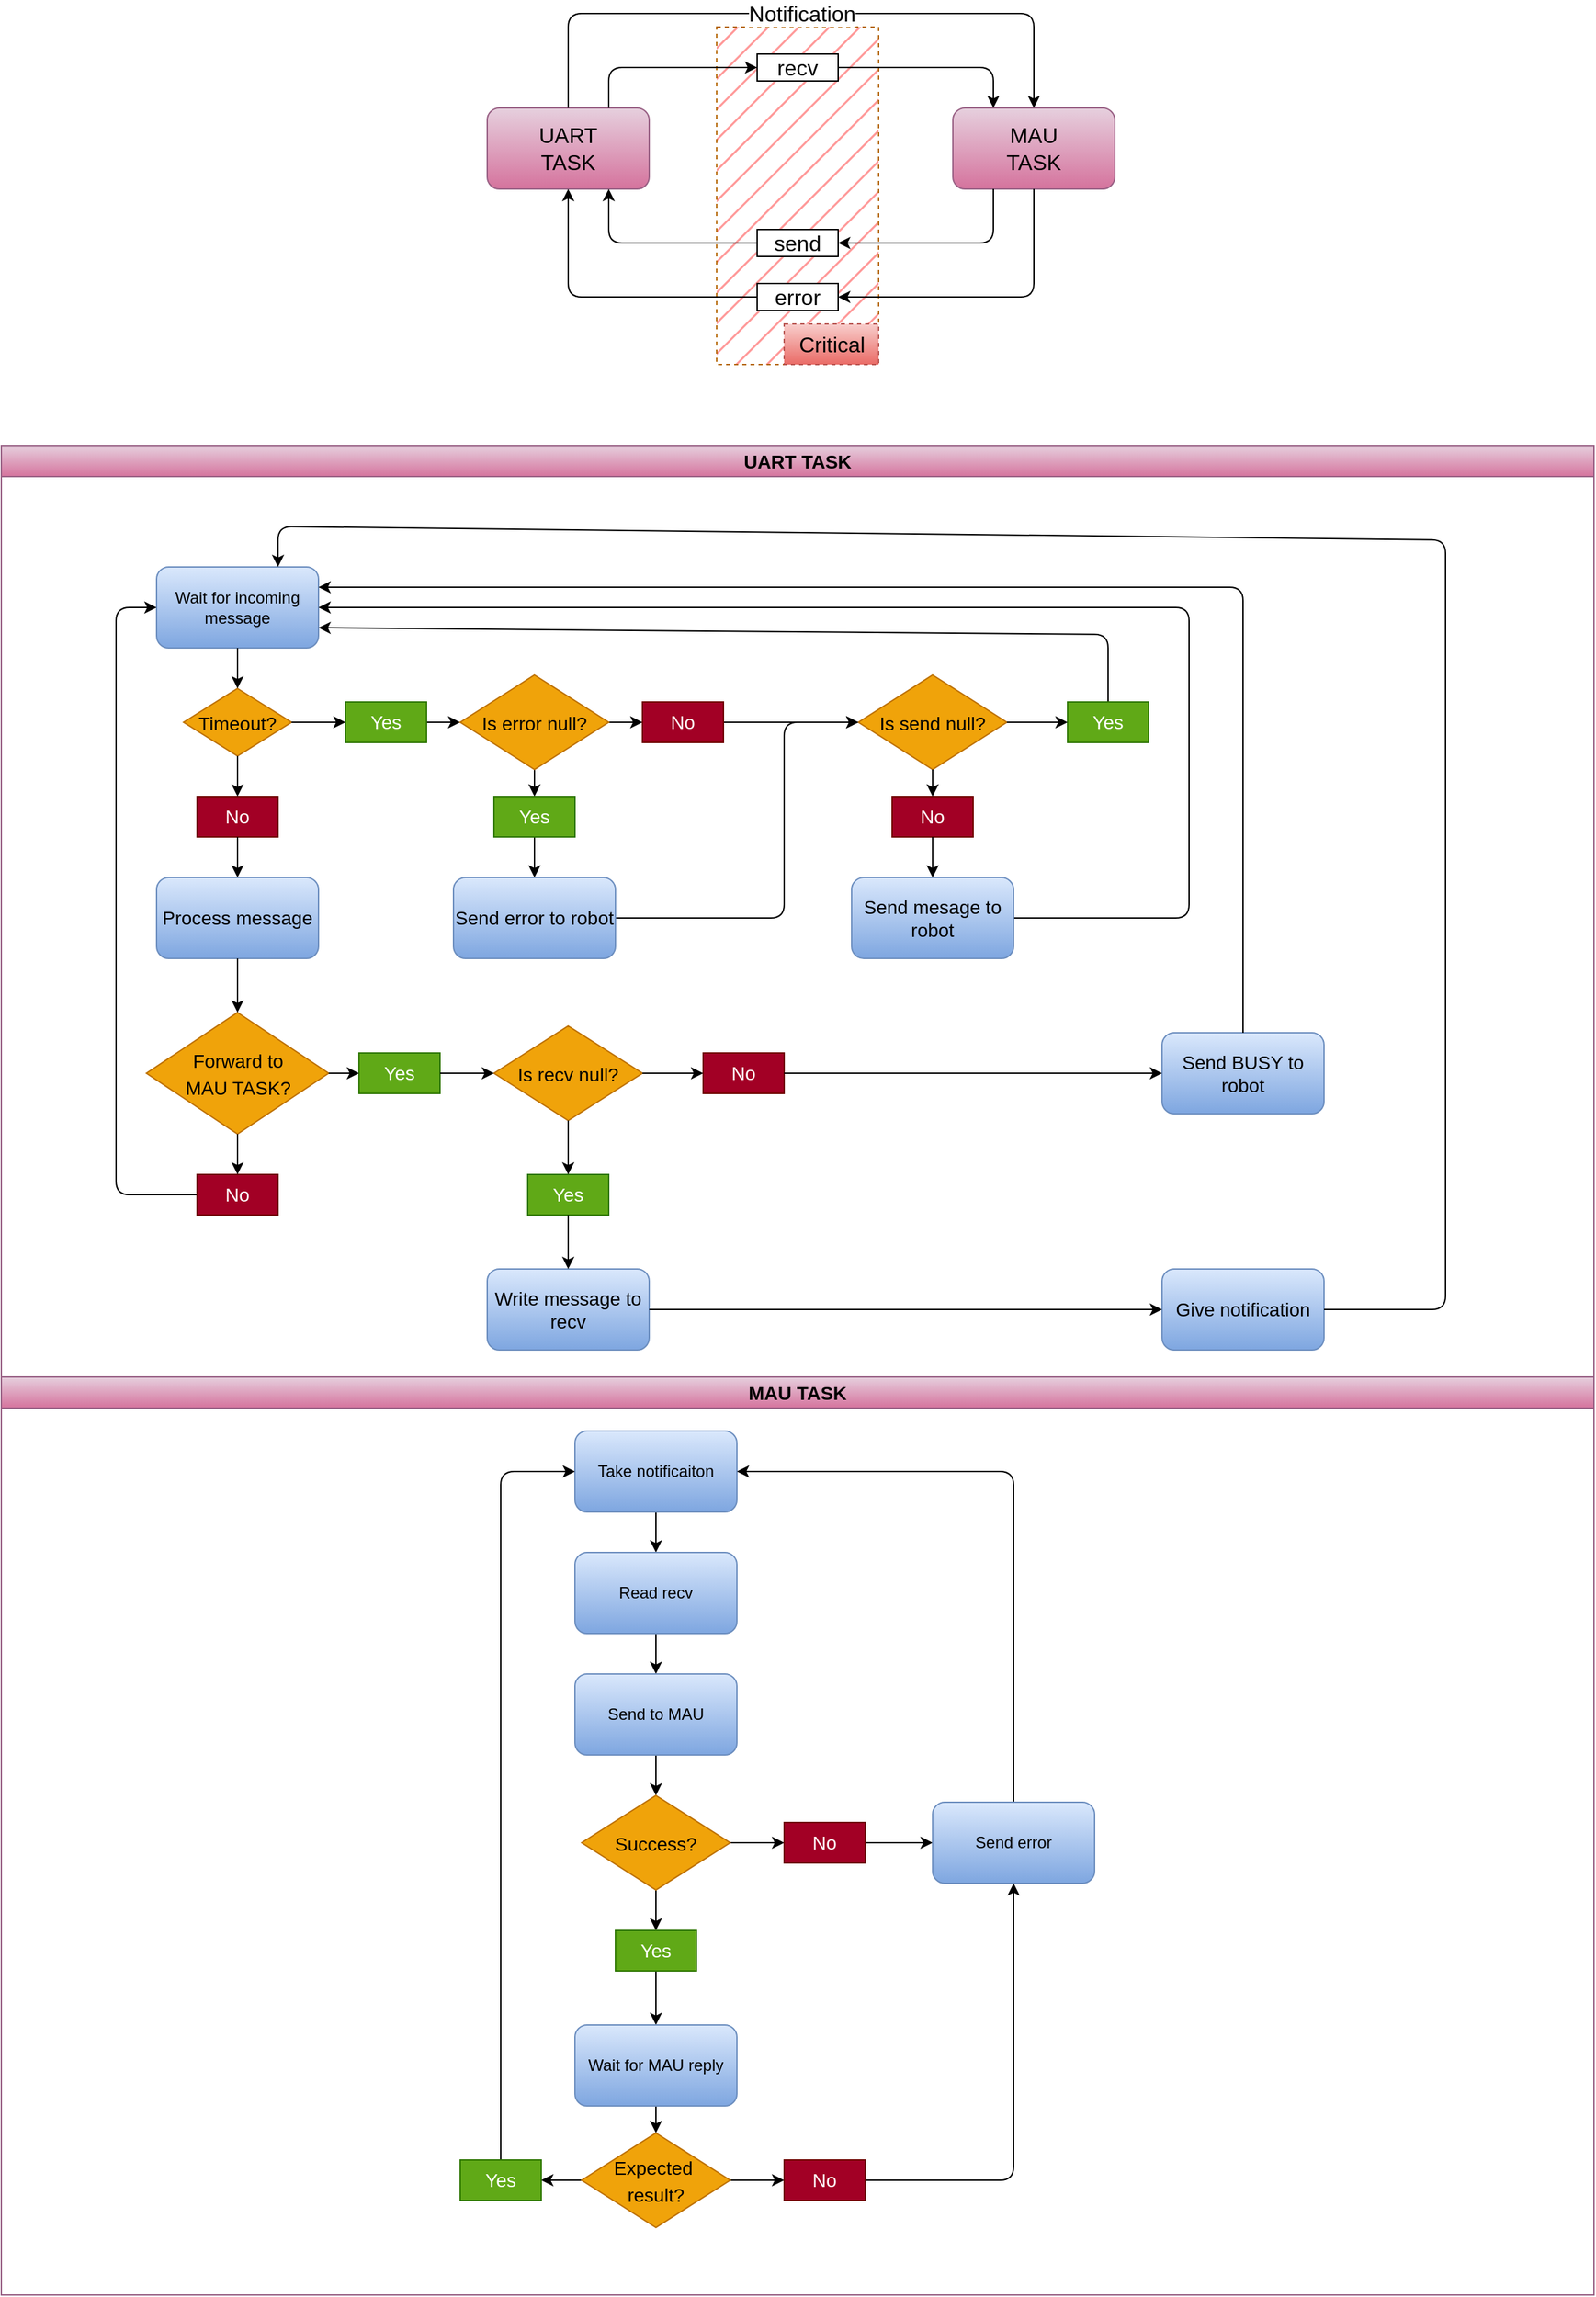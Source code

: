 <mxfile>
    <diagram id="ci9IYOUFUnLoCEgbMzHT" name="Page-1">
        <mxGraphModel dx="3377" dy="1920" grid="1" gridSize="10" guides="1" tooltips="1" connect="1" arrows="1" fold="1" page="1" pageScale="1" pageWidth="850" pageHeight="1100" math="0" shadow="0">
            <root>
                <mxCell id="0"/>
                <mxCell id="1" parent="0"/>
                <mxCell id="68" value="UART TASK" style="swimlane;whiteSpace=wrap;html=1;fillStyle=auto;fontSize=14;fillColor=#e6d0de;gradientColor=#d5739d;strokeColor=#996185;" vertex="1" parent="1">
                    <mxGeometry y="370" width="1180" height="690" as="geometry"/>
                </mxCell>
                <mxCell id="70" value="Wait for incoming message" style="rounded=1;whiteSpace=wrap;html=1;fillColor=#dae8fc;gradientColor=#7ea6e0;strokeColor=#6c8ebf;" vertex="1" parent="68">
                    <mxGeometry x="115" y="90" width="120" height="60" as="geometry"/>
                </mxCell>
                <mxCell id="73" value="&lt;font style=&quot;font-size: 14px;&quot;&gt;Timeout?&lt;/font&gt;" style="rhombus;whiteSpace=wrap;html=1;fillStyle=auto;fontSize=16;fillColor=#f0a30a;fontColor=#000000;strokeColor=#BD7000;" vertex="1" parent="68">
                    <mxGeometry x="135" y="180" width="80" height="50" as="geometry"/>
                </mxCell>
                <mxCell id="69" value="" style="edgeStyle=none;html=1;fontSize=14;" edge="1" parent="68" source="70" target="73">
                    <mxGeometry relative="1" as="geometry"/>
                </mxCell>
                <mxCell id="201" value="" style="edgeStyle=none;html=1;fontSize=14;" edge="1" parent="68" source="75" target="200">
                    <mxGeometry relative="1" as="geometry"/>
                </mxCell>
                <mxCell id="75" value="Yes" style="rounded=0;whiteSpace=wrap;html=1;fillStyle=auto;fontSize=14;fillColor=#60a917;strokeColor=#2D7600;fontColor=#ffffff;" vertex="1" parent="68">
                    <mxGeometry x="255" y="190" width="60" height="30" as="geometry"/>
                </mxCell>
                <mxCell id="71" value="" style="edgeStyle=none;html=1;fontSize=14;" edge="1" parent="68" source="73" target="75">
                    <mxGeometry relative="1" as="geometry"/>
                </mxCell>
                <mxCell id="77" value="No" style="rounded=0;whiteSpace=wrap;html=1;fillStyle=auto;fontSize=14;fillColor=#a20025;strokeColor=#6F0000;fontColor=#ffffff;" vertex="1" parent="68">
                    <mxGeometry x="145" y="260" width="60" height="30" as="geometry"/>
                </mxCell>
                <mxCell id="72" value="" style="edgeStyle=none;html=1;fontSize=14;" edge="1" parent="68" source="73" target="77">
                    <mxGeometry relative="1" as="geometry"/>
                </mxCell>
                <mxCell id="80" value="&lt;font style=&quot;font-size: 14px;&quot;&gt;Is send null?&lt;/font&gt;" style="rhombus;whiteSpace=wrap;html=1;fillStyle=auto;fontSize=16;fillColor=#f0a30a;fontColor=#000000;strokeColor=#BD7000;" vertex="1" parent="68">
                    <mxGeometry x="635" y="170" width="110" height="70" as="geometry"/>
                </mxCell>
                <mxCell id="211" style="edgeStyle=none;html=1;exitX=0.5;exitY=0;exitDx=0;exitDy=0;entryX=1;entryY=0.75;entryDx=0;entryDy=0;fontSize=14;" edge="1" parent="68" source="82" target="70">
                    <mxGeometry relative="1" as="geometry">
                        <Array as="points">
                            <mxPoint x="820" y="140"/>
                        </Array>
                    </mxGeometry>
                </mxCell>
                <mxCell id="82" value="Yes" style="rounded=0;whiteSpace=wrap;html=1;fillStyle=auto;fontSize=14;fillColor=#60a917;strokeColor=#2D7600;fontColor=#ffffff;" vertex="1" parent="68">
                    <mxGeometry x="790" y="190" width="60" height="30" as="geometry"/>
                </mxCell>
                <mxCell id="78" value="" style="edgeStyle=none;html=1;fontSize=14;" edge="1" parent="68" source="80" target="82">
                    <mxGeometry relative="1" as="geometry"/>
                </mxCell>
                <mxCell id="84" value="No" style="rounded=0;whiteSpace=wrap;html=1;fillStyle=auto;fontSize=14;fillColor=#a20025;strokeColor=#6F0000;fontColor=#ffffff;" vertex="1" parent="68">
                    <mxGeometry x="660" y="260" width="60" height="30" as="geometry"/>
                </mxCell>
                <mxCell id="79" value="" style="edgeStyle=none;html=1;fontSize=14;" edge="1" parent="68" source="80" target="84">
                    <mxGeometry relative="1" as="geometry"/>
                </mxCell>
                <mxCell id="85" style="edgeStyle=none;html=1;exitX=1;exitY=0.5;exitDx=0;exitDy=0;entryX=1;entryY=0.5;entryDx=0;entryDy=0;fontSize=14;" edge="1" parent="68" source="86" target="70">
                    <mxGeometry relative="1" as="geometry">
                        <Array as="points">
                            <mxPoint x="880" y="350"/>
                            <mxPoint x="880" y="120"/>
                        </Array>
                    </mxGeometry>
                </mxCell>
                <mxCell id="86" value="Send mesage to robot" style="rounded=1;whiteSpace=wrap;html=1;fillStyle=hatch;fontSize=14;fillColor=#dae8fc;gradientColor=#7ea6e0;strokeColor=#6c8ebf;" vertex="1" parent="68">
                    <mxGeometry x="630" y="320" width="120" height="60" as="geometry"/>
                </mxCell>
                <mxCell id="83" value="" style="edgeStyle=none;html=1;fontSize=14;" edge="1" parent="68" source="84" target="86">
                    <mxGeometry relative="1" as="geometry"/>
                </mxCell>
                <mxCell id="88" value="Process message" style="rounded=1;whiteSpace=wrap;html=1;fillStyle=hatch;fontSize=14;fillColor=#dae8fc;gradientColor=#7ea6e0;strokeColor=#6c8ebf;" vertex="1" parent="68">
                    <mxGeometry x="115" y="320" width="120" height="60" as="geometry"/>
                </mxCell>
                <mxCell id="76" value="" style="edgeStyle=none;html=1;fontSize=14;" edge="1" parent="68" source="77" target="88">
                    <mxGeometry relative="1" as="geometry"/>
                </mxCell>
                <mxCell id="91" value="&lt;span style=&quot;font-size: 14px;&quot;&gt;Forward to &lt;br&gt;MAU TASK?&lt;/span&gt;" style="rhombus;whiteSpace=wrap;html=1;fillStyle=auto;fontSize=16;fillColor=#f0a30a;fontColor=#000000;strokeColor=#BD7000;" vertex="1" parent="68">
                    <mxGeometry x="107.5" y="420" width="135" height="90" as="geometry"/>
                </mxCell>
                <mxCell id="87" value="" style="edgeStyle=none;html=1;fontSize=14;" edge="1" parent="68" source="88" target="91">
                    <mxGeometry relative="1" as="geometry"/>
                </mxCell>
                <mxCell id="92" style="edgeStyle=none;html=1;exitX=0;exitY=0.5;exitDx=0;exitDy=0;entryX=0;entryY=0.5;entryDx=0;entryDy=0;fontSize=14;" edge="1" parent="68" source="93" target="70">
                    <mxGeometry relative="1" as="geometry">
                        <Array as="points">
                            <mxPoint x="85" y="555"/>
                            <mxPoint x="85" y="120"/>
                        </Array>
                    </mxGeometry>
                </mxCell>
                <mxCell id="93" value="No" style="rounded=0;whiteSpace=wrap;html=1;fillStyle=auto;fontSize=14;fillColor=#a20025;strokeColor=#6F0000;fontColor=#ffffff;" vertex="1" parent="68">
                    <mxGeometry x="145" y="540" width="60" height="30" as="geometry"/>
                </mxCell>
                <mxCell id="89" value="" style="edgeStyle=none;html=1;fontSize=14;" edge="1" parent="68" source="91" target="93">
                    <mxGeometry relative="1" as="geometry"/>
                </mxCell>
                <mxCell id="95" value="Yes" style="rounded=0;whiteSpace=wrap;html=1;fillStyle=auto;fontSize=14;fillColor=#60a917;strokeColor=#2D7600;fontColor=#ffffff;" vertex="1" parent="68">
                    <mxGeometry x="265" y="450" width="60" height="30" as="geometry"/>
                </mxCell>
                <mxCell id="90" value="" style="edgeStyle=none;html=1;fontSize=14;" edge="1" parent="68" source="91" target="95">
                    <mxGeometry relative="1" as="geometry"/>
                </mxCell>
                <mxCell id="98" value="&lt;font style=&quot;font-size: 14px;&quot;&gt;Is recv null?&lt;/font&gt;" style="rhombus;whiteSpace=wrap;html=1;fillStyle=auto;fontSize=16;fillColor=#f0a30a;fontColor=#000000;strokeColor=#BD7000;" vertex="1" parent="68">
                    <mxGeometry x="365" y="430" width="110" height="70" as="geometry"/>
                </mxCell>
                <mxCell id="94" value="" style="edgeStyle=none;html=1;fontSize=14;" edge="1" parent="68" source="95" target="98">
                    <mxGeometry relative="1" as="geometry"/>
                </mxCell>
                <mxCell id="100" value="Yes" style="rounded=0;whiteSpace=wrap;html=1;fillStyle=auto;fontSize=14;fillColor=#60a917;strokeColor=#2D7600;fontColor=#ffffff;" vertex="1" parent="68">
                    <mxGeometry x="390" y="540" width="60" height="30" as="geometry"/>
                </mxCell>
                <mxCell id="96" value="" style="edgeStyle=none;html=1;fontSize=14;" edge="1" parent="68" source="98" target="100">
                    <mxGeometry relative="1" as="geometry"/>
                </mxCell>
                <mxCell id="102" value="No" style="rounded=0;whiteSpace=wrap;html=1;fillStyle=auto;fontSize=14;fillColor=#a20025;strokeColor=#6F0000;fontColor=#ffffff;" vertex="1" parent="68">
                    <mxGeometry x="520" y="450" width="60" height="30" as="geometry"/>
                </mxCell>
                <mxCell id="97" value="" style="edgeStyle=none;html=1;fontSize=14;" edge="1" parent="68" source="98" target="102">
                    <mxGeometry relative="1" as="geometry"/>
                </mxCell>
                <mxCell id="106" value="Write message to recv" style="rounded=1;whiteSpace=wrap;html=1;fillStyle=hatch;fontSize=14;fillColor=#dae8fc;gradientColor=#7ea6e0;strokeColor=#6c8ebf;" vertex="1" parent="68">
                    <mxGeometry x="360" y="610" width="120" height="60" as="geometry"/>
                </mxCell>
                <mxCell id="99" value="" style="edgeStyle=none;html=1;fontSize=14;" edge="1" parent="68" source="100" target="106">
                    <mxGeometry relative="1" as="geometry"/>
                </mxCell>
                <mxCell id="204" value="" style="edgeStyle=none;html=1;fontSize=14;" edge="1" parent="68" source="200" target="203">
                    <mxGeometry relative="1" as="geometry"/>
                </mxCell>
                <mxCell id="207" value="" style="edgeStyle=none;html=1;fontSize=14;" edge="1" parent="68" source="200" target="206">
                    <mxGeometry relative="1" as="geometry"/>
                </mxCell>
                <mxCell id="200" value="&lt;font style=&quot;font-size: 14px;&quot;&gt;Is error null?&lt;/font&gt;" style="rhombus;whiteSpace=wrap;html=1;fillStyle=auto;fontSize=16;fillColor=#f0a30a;fontColor=#000000;strokeColor=#BD7000;" vertex="1" parent="68">
                    <mxGeometry x="340" y="170" width="110" height="70" as="geometry"/>
                </mxCell>
                <mxCell id="205" value="" style="edgeStyle=none;html=1;fontSize=14;" edge="1" parent="68" source="203" target="80">
                    <mxGeometry relative="1" as="geometry"/>
                </mxCell>
                <mxCell id="203" value="No" style="rounded=0;whiteSpace=wrap;html=1;fillStyle=auto;fontSize=14;fillColor=#a20025;strokeColor=#6F0000;fontColor=#ffffff;" vertex="1" parent="68">
                    <mxGeometry x="475" y="190" width="60" height="30" as="geometry"/>
                </mxCell>
                <mxCell id="209" value="" style="edgeStyle=none;html=1;fontSize=14;" edge="1" parent="68" source="206" target="208">
                    <mxGeometry relative="1" as="geometry"/>
                </mxCell>
                <mxCell id="206" value="Yes" style="rounded=0;whiteSpace=wrap;html=1;fillStyle=auto;fontSize=14;fillColor=#60a917;strokeColor=#2D7600;fontColor=#ffffff;" vertex="1" parent="68">
                    <mxGeometry x="365" y="260" width="60" height="30" as="geometry"/>
                </mxCell>
                <mxCell id="210" style="edgeStyle=none;html=1;exitX=1;exitY=0.5;exitDx=0;exitDy=0;entryX=0;entryY=0.5;entryDx=0;entryDy=0;fontSize=14;" edge="1" parent="68" source="208" target="80">
                    <mxGeometry relative="1" as="geometry">
                        <Array as="points">
                            <mxPoint x="580" y="350"/>
                            <mxPoint x="580" y="205"/>
                        </Array>
                    </mxGeometry>
                </mxCell>
                <mxCell id="208" value="Send error to robot" style="rounded=1;whiteSpace=wrap;html=1;fillStyle=hatch;fontSize=14;fillColor=#dae8fc;gradientColor=#7ea6e0;strokeColor=#6c8ebf;" vertex="1" parent="68">
                    <mxGeometry x="335" y="320" width="120" height="60" as="geometry"/>
                </mxCell>
                <mxCell id="104" value="Send BUSY to robot" style="rounded=1;whiteSpace=wrap;html=1;fillStyle=hatch;fontSize=14;fillColor=#dae8fc;gradientColor=#7ea6e0;strokeColor=#6c8ebf;" vertex="1" parent="68">
                    <mxGeometry x="860" y="435" width="120" height="60" as="geometry"/>
                </mxCell>
                <mxCell id="103" style="edgeStyle=none;html=1;exitX=0.5;exitY=0;exitDx=0;exitDy=0;entryX=1;entryY=0.25;entryDx=0;entryDy=0;fontSize=14;" edge="1" parent="68" source="104" target="70">
                    <mxGeometry relative="1" as="geometry">
                        <Array as="points">
                            <mxPoint x="920" y="105"/>
                        </Array>
                    </mxGeometry>
                </mxCell>
                <mxCell id="101" value="" style="edgeStyle=none;html=1;fontSize=14;" edge="1" parent="68" source="102" target="104">
                    <mxGeometry relative="1" as="geometry"/>
                </mxCell>
                <mxCell id="108" value="Give notification" style="rounded=1;whiteSpace=wrap;html=1;fillStyle=hatch;fontSize=14;fillColor=#dae8fc;gradientColor=#7ea6e0;strokeColor=#6c8ebf;" vertex="1" parent="68">
                    <mxGeometry x="860" y="610" width="120" height="60" as="geometry"/>
                </mxCell>
                <mxCell id="107" style="edgeStyle=none;html=1;exitX=1;exitY=0.5;exitDx=0;exitDy=0;entryX=0.75;entryY=0;entryDx=0;entryDy=0;fontSize=14;" edge="1" parent="68" source="108" target="70">
                    <mxGeometry relative="1" as="geometry">
                        <Array as="points">
                            <mxPoint x="1070" y="640"/>
                            <mxPoint x="1070" y="70"/>
                            <mxPoint x="205" y="60"/>
                        </Array>
                    </mxGeometry>
                </mxCell>
                <mxCell id="105" style="edgeStyle=none;html=1;exitX=1;exitY=0.5;exitDx=0;exitDy=0;fontSize=14;" edge="1" parent="68" source="106" target="108">
                    <mxGeometry relative="1" as="geometry"/>
                </mxCell>
                <mxCell id="110" value="MAU TASK" style="swimlane;whiteSpace=wrap;html=1;fillStyle=auto;fontSize=14;fillColor=#e6d0de;gradientColor=#d5739d;strokeColor=#996185;" vertex="1" parent="1">
                    <mxGeometry y="1060" width="1180" height="680" as="geometry"/>
                </mxCell>
                <mxCell id="154" value="" style="edgeStyle=none;html=1;fontSize=14;" edge="1" parent="110" source="111" target="153">
                    <mxGeometry relative="1" as="geometry"/>
                </mxCell>
                <mxCell id="111" value="Take notificaiton" style="rounded=1;whiteSpace=wrap;html=1;fillColor=#dae8fc;gradientColor=#7ea6e0;strokeColor=#6c8ebf;" vertex="1" parent="110">
                    <mxGeometry x="425" y="40" width="120" height="60" as="geometry"/>
                </mxCell>
                <mxCell id="214" value="" style="edgeStyle=none;html=1;fontSize=14;" edge="1" parent="110" source="153" target="213">
                    <mxGeometry relative="1" as="geometry"/>
                </mxCell>
                <mxCell id="153" value="Read recv" style="rounded=1;whiteSpace=wrap;html=1;fillColor=#dae8fc;gradientColor=#7ea6e0;strokeColor=#6c8ebf;" vertex="1" parent="110">
                    <mxGeometry x="425" y="130" width="120" height="60" as="geometry"/>
                </mxCell>
                <mxCell id="216" value="" style="edgeStyle=none;html=1;fontSize=14;" edge="1" parent="110" source="213" target="215">
                    <mxGeometry relative="1" as="geometry"/>
                </mxCell>
                <mxCell id="213" value="Send to MAU" style="rounded=1;whiteSpace=wrap;html=1;fillColor=#dae8fc;gradientColor=#7ea6e0;strokeColor=#6c8ebf;" vertex="1" parent="110">
                    <mxGeometry x="425" y="220" width="120" height="60" as="geometry"/>
                </mxCell>
                <mxCell id="218" value="" style="edgeStyle=none;html=1;fontSize=14;" edge="1" parent="110" source="215" target="217">
                    <mxGeometry relative="1" as="geometry"/>
                </mxCell>
                <mxCell id="223" value="" style="edgeStyle=none;html=1;fontSize=14;" edge="1" parent="110" source="215" target="222">
                    <mxGeometry relative="1" as="geometry"/>
                </mxCell>
                <mxCell id="215" value="&lt;font style=&quot;font-size: 14px;&quot;&gt;Success?&lt;/font&gt;" style="rhombus;whiteSpace=wrap;html=1;fillStyle=auto;fontSize=16;fillColor=#f0a30a;fontColor=#000000;strokeColor=#BD7000;" vertex="1" parent="110">
                    <mxGeometry x="430" y="310" width="110" height="70" as="geometry"/>
                </mxCell>
                <mxCell id="220" value="" style="edgeStyle=none;html=1;fontSize=14;" edge="1" parent="110" source="217" target="219">
                    <mxGeometry relative="1" as="geometry"/>
                </mxCell>
                <mxCell id="217" value="No" style="rounded=0;whiteSpace=wrap;html=1;fillStyle=auto;fontSize=14;fillColor=#a20025;strokeColor=#6F0000;fontColor=#ffffff;" vertex="1" parent="110">
                    <mxGeometry x="580" y="330" width="60" height="30" as="geometry"/>
                </mxCell>
                <mxCell id="221" style="edgeStyle=none;html=1;exitX=0.5;exitY=0;exitDx=0;exitDy=0;entryX=1;entryY=0.5;entryDx=0;entryDy=0;fontSize=14;" edge="1" parent="110" source="219" target="111">
                    <mxGeometry relative="1" as="geometry">
                        <Array as="points">
                            <mxPoint x="750" y="70"/>
                        </Array>
                    </mxGeometry>
                </mxCell>
                <mxCell id="219" value="Send error" style="rounded=1;whiteSpace=wrap;html=1;fillColor=#dae8fc;gradientColor=#7ea6e0;strokeColor=#6c8ebf;" vertex="1" parent="110">
                    <mxGeometry x="690" y="315" width="120" height="60" as="geometry"/>
                </mxCell>
                <mxCell id="225" value="" style="edgeStyle=none;html=1;fontSize=14;" edge="1" parent="110" source="222" target="224">
                    <mxGeometry relative="1" as="geometry"/>
                </mxCell>
                <mxCell id="222" value="Yes" style="rounded=0;whiteSpace=wrap;html=1;fillStyle=auto;fontSize=14;fillColor=#60a917;strokeColor=#2D7600;fontColor=#ffffff;" vertex="1" parent="110">
                    <mxGeometry x="455" y="410" width="60" height="30" as="geometry"/>
                </mxCell>
                <mxCell id="248" value="" style="edgeStyle=none;html=1;fontSize=14;" edge="1" parent="110" source="224" target="226">
                    <mxGeometry relative="1" as="geometry"/>
                </mxCell>
                <mxCell id="224" value="Wait for MAU reply" style="rounded=1;whiteSpace=wrap;html=1;fillColor=#dae8fc;gradientColor=#7ea6e0;strokeColor=#6c8ebf;" vertex="1" parent="110">
                    <mxGeometry x="425" y="480" width="120" height="60" as="geometry"/>
                </mxCell>
                <mxCell id="246" value="" style="edgeStyle=none;html=1;fontSize=14;" edge="1" parent="110" source="226" target="245">
                    <mxGeometry relative="1" as="geometry"/>
                </mxCell>
                <mxCell id="250" value="" style="edgeStyle=none;html=1;fontSize=14;" edge="1" parent="110" source="226" target="249">
                    <mxGeometry relative="1" as="geometry"/>
                </mxCell>
                <mxCell id="226" value="&lt;font style=&quot;font-size: 14px;&quot;&gt;Expected&amp;nbsp;&lt;br&gt;result?&lt;br&gt;&lt;/font&gt;" style="rhombus;whiteSpace=wrap;html=1;fillStyle=auto;fontSize=16;fillColor=#f0a30a;fontColor=#000000;strokeColor=#BD7000;" vertex="1" parent="110">
                    <mxGeometry x="430" y="560" width="110" height="70" as="geometry"/>
                </mxCell>
                <mxCell id="247" style="edgeStyle=none;html=1;exitX=1;exitY=0.5;exitDx=0;exitDy=0;entryX=0.5;entryY=1;entryDx=0;entryDy=0;fontSize=14;" edge="1" parent="110" source="245" target="219">
                    <mxGeometry relative="1" as="geometry">
                        <Array as="points">
                            <mxPoint x="750" y="595"/>
                        </Array>
                    </mxGeometry>
                </mxCell>
                <mxCell id="245" value="No" style="rounded=0;whiteSpace=wrap;html=1;fillStyle=auto;fontSize=14;fillColor=#a20025;strokeColor=#6F0000;fontColor=#ffffff;" vertex="1" parent="110">
                    <mxGeometry x="580" y="580" width="60" height="30" as="geometry"/>
                </mxCell>
                <mxCell id="251" style="edgeStyle=none;html=1;exitX=0.5;exitY=0;exitDx=0;exitDy=0;entryX=0;entryY=0.5;entryDx=0;entryDy=0;fontSize=14;" edge="1" parent="110" source="249" target="111">
                    <mxGeometry relative="1" as="geometry">
                        <Array as="points">
                            <mxPoint x="370" y="70"/>
                        </Array>
                    </mxGeometry>
                </mxCell>
                <mxCell id="249" value="Yes" style="rounded=0;whiteSpace=wrap;html=1;fillStyle=auto;fontSize=14;fillColor=#60a917;strokeColor=#2D7600;fontColor=#ffffff;" vertex="1" parent="110">
                    <mxGeometry x="340" y="580" width="60" height="30" as="geometry"/>
                </mxCell>
                <mxCell id="252" value="" style="group" vertex="1" connectable="0" parent="1">
                    <mxGeometry x="360" y="50" width="465" height="260" as="geometry"/>
                </mxCell>
                <mxCell id="12" value="" style="rounded=0;whiteSpace=wrap;html=1;fontSize=16;dashed=1;fillColor=#FF9999;strokeColor=#b46504;fillStyle=hatch;" vertex="1" parent="252">
                    <mxGeometry x="170" y="10" width="120" height="250" as="geometry"/>
                </mxCell>
                <mxCell id="3" value="&lt;font style=&quot;font-size: 16px;&quot;&gt;UART&lt;br&gt;TASK&lt;/font&gt;" style="rounded=1;whiteSpace=wrap;html=1;fillColor=#e6d0de;gradientColor=#d5739d;strokeColor=#996185;" vertex="1" parent="252">
                    <mxGeometry y="70" width="120" height="60" as="geometry"/>
                </mxCell>
                <mxCell id="4" value="&lt;span style=&quot;font-size: 16px;&quot;&gt;MAU&lt;br&gt;&lt;/span&gt;&lt;font style=&quot;font-size: 16px;&quot;&gt;TASK&lt;/font&gt;" style="rounded=1;whiteSpace=wrap;html=1;fillColor=#e6d0de;gradientColor=#d5739d;strokeColor=#996185;" vertex="1" parent="252">
                    <mxGeometry x="345" y="70" width="120" height="60" as="geometry"/>
                </mxCell>
                <mxCell id="13" value="Notification" style="edgeStyle=none;html=1;exitX=0.5;exitY=0;exitDx=0;exitDy=0;entryX=0.5;entryY=0;entryDx=0;entryDy=0;fontSize=16;" edge="1" parent="252" source="3" target="4">
                    <mxGeometry relative="1" as="geometry">
                        <Array as="points">
                            <mxPoint x="60"/>
                            <mxPoint x="230"/>
                            <mxPoint x="405"/>
                        </Array>
                    </mxGeometry>
                </mxCell>
                <mxCell id="9" style="edgeStyle=none;html=1;exitX=1;exitY=0.5;exitDx=0;exitDy=0;entryX=0.25;entryY=0;entryDx=0;entryDy=0;fontSize=16;" edge="1" parent="252" source="6" target="4">
                    <mxGeometry relative="1" as="geometry">
                        <Array as="points">
                            <mxPoint x="375" y="40"/>
                        </Array>
                    </mxGeometry>
                </mxCell>
                <mxCell id="6" value="recv" style="rounded=0;whiteSpace=wrap;html=1;fontSize=16;" vertex="1" parent="252">
                    <mxGeometry x="200" y="30" width="60" height="20" as="geometry"/>
                </mxCell>
                <mxCell id="8" style="edgeStyle=none;html=1;exitX=0.75;exitY=0;exitDx=0;exitDy=0;entryX=0;entryY=0.5;entryDx=0;entryDy=0;fontSize=16;" edge="1" parent="252" source="3" target="6">
                    <mxGeometry relative="1" as="geometry">
                        <Array as="points">
                            <mxPoint x="90" y="40"/>
                        </Array>
                    </mxGeometry>
                </mxCell>
                <mxCell id="11" style="edgeStyle=none;html=1;exitX=0;exitY=0.5;exitDx=0;exitDy=0;entryX=0.75;entryY=1;entryDx=0;entryDy=0;fontSize=16;" edge="1" parent="252" source="7" target="3">
                    <mxGeometry relative="1" as="geometry">
                        <Array as="points">
                            <mxPoint x="90" y="170"/>
                        </Array>
                    </mxGeometry>
                </mxCell>
                <mxCell id="7" value="send" style="whiteSpace=wrap;html=1;fontSize=16;" vertex="1" parent="252">
                    <mxGeometry x="200" y="160" width="60" height="20" as="geometry"/>
                </mxCell>
                <mxCell id="10" style="edgeStyle=none;html=1;exitX=0.25;exitY=1;exitDx=0;exitDy=0;entryX=1;entryY=0.5;entryDx=0;entryDy=0;fontSize=16;" edge="1" parent="252" source="4" target="7">
                    <mxGeometry relative="1" as="geometry">
                        <Array as="points">
                            <mxPoint x="375" y="170"/>
                        </Array>
                    </mxGeometry>
                </mxCell>
                <mxCell id="14" value="Critical" style="text;html=1;align=center;verticalAlign=middle;resizable=0;points=[];autosize=1;strokeColor=#b85450;fillColor=#f8cecc;fontSize=16;dashed=1;gradientColor=#ea6b66;" vertex="1" parent="252">
                    <mxGeometry x="220" y="230" width="70" height="30" as="geometry"/>
                </mxCell>
                <mxCell id="158" style="edgeStyle=none;html=1;exitX=0;exitY=0.5;exitDx=0;exitDy=0;entryX=0.5;entryY=1;entryDx=0;entryDy=0;fontSize=14;" edge="1" parent="252" source="156" target="3">
                    <mxGeometry relative="1" as="geometry">
                        <Array as="points">
                            <mxPoint x="60" y="210"/>
                        </Array>
                    </mxGeometry>
                </mxCell>
                <mxCell id="156" value="error" style="whiteSpace=wrap;html=1;fontSize=16;" vertex="1" parent="252">
                    <mxGeometry x="200" y="200" width="60" height="20" as="geometry"/>
                </mxCell>
                <mxCell id="157" style="edgeStyle=none;html=1;exitX=0.5;exitY=1;exitDx=0;exitDy=0;entryX=1;entryY=0.5;entryDx=0;entryDy=0;fontSize=14;" edge="1" parent="252" source="4" target="156">
                    <mxGeometry relative="1" as="geometry">
                        <Array as="points">
                            <mxPoint x="405" y="210"/>
                        </Array>
                    </mxGeometry>
                </mxCell>
            </root>
        </mxGraphModel>
    </diagram>
</mxfile>